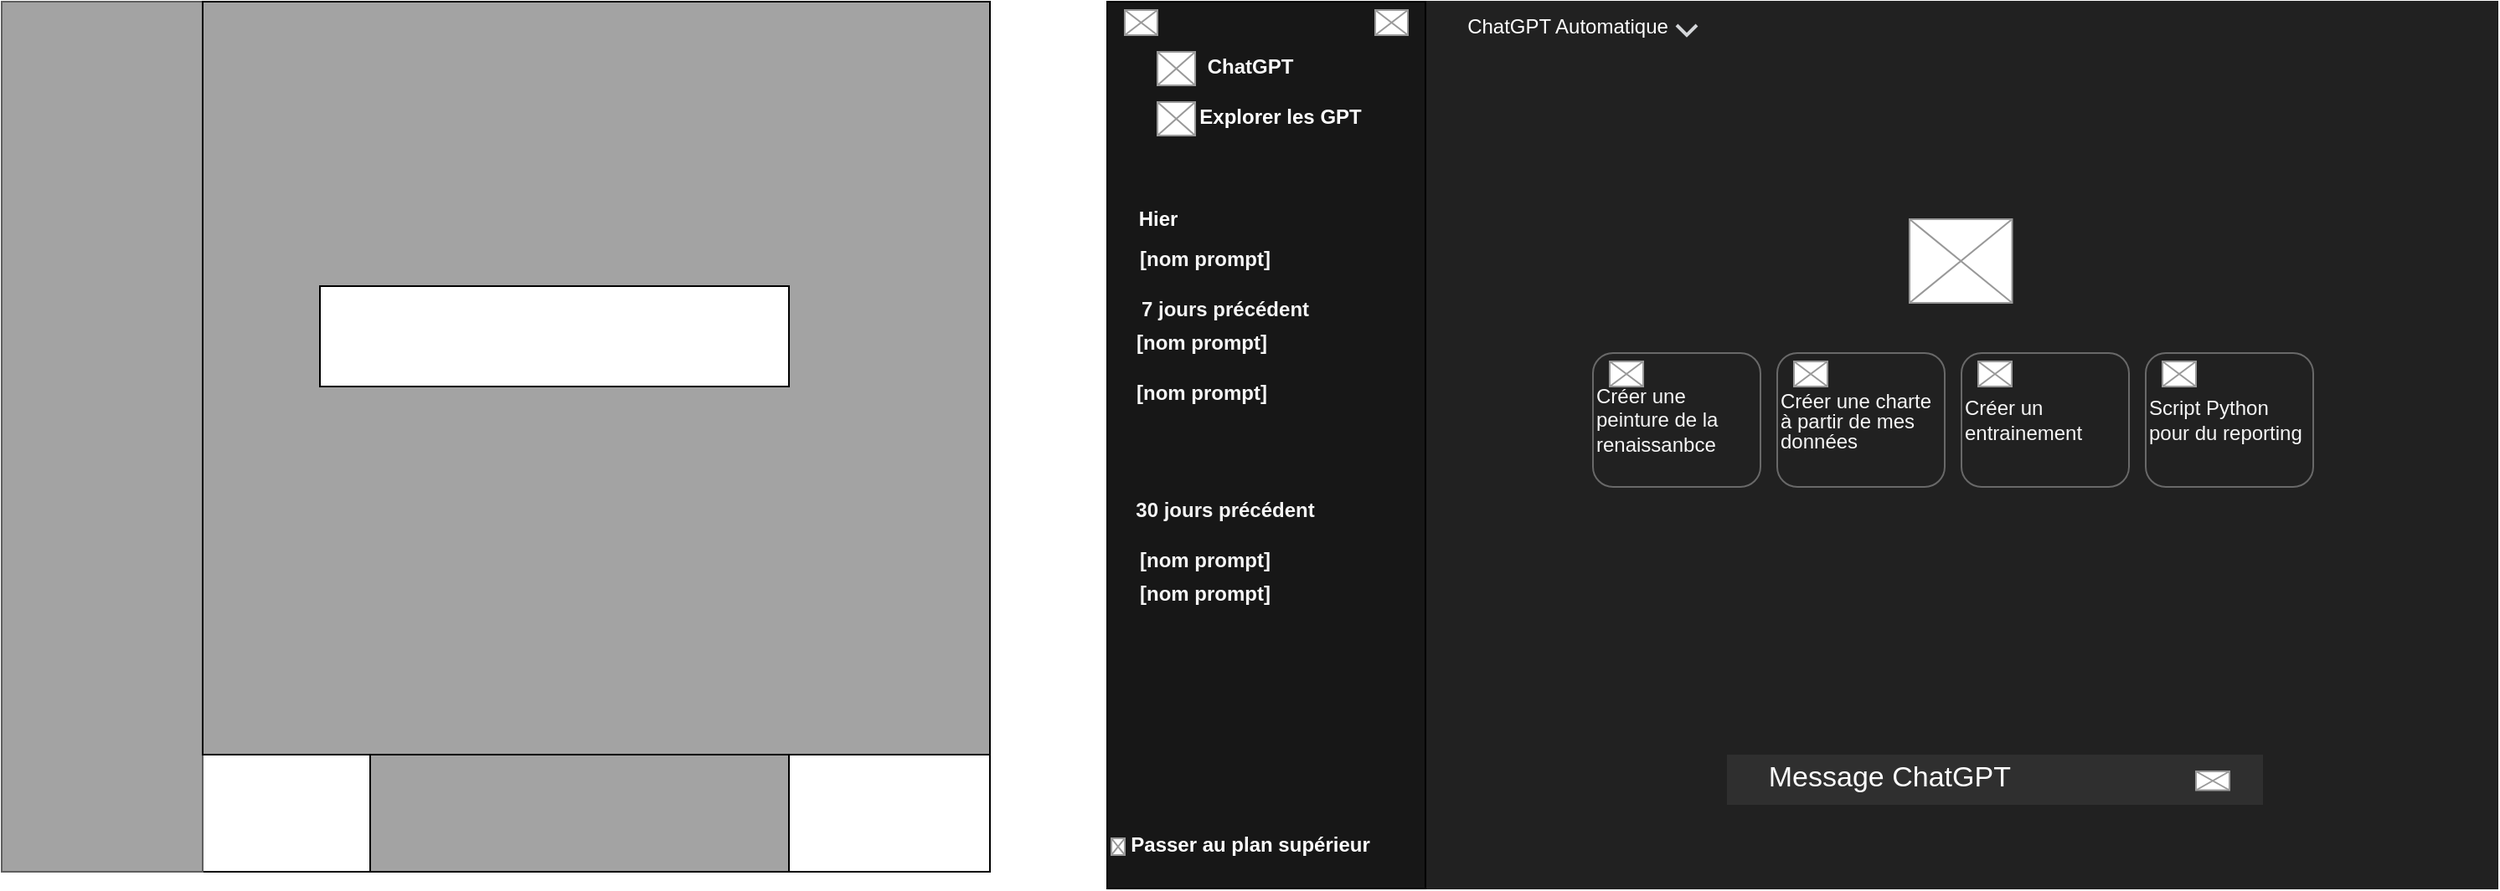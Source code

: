 <mxfile version="24.7.14">
  <diagram name="Page-1" id="EcUvMIolQ7K5YZYkJxHi">
    <mxGraphModel dx="989" dy="566" grid="1" gridSize="10" guides="1" tooltips="1" connect="1" arrows="1" fold="1" page="1" pageScale="1" pageWidth="827" pageHeight="1169" math="0" shadow="0">
      <root>
        <mxCell id="0" />
        <mxCell id="1" parent="0" />
        <mxCell id="Bw7cQ2CIhtzXfJxPUQrJ-1" value="" style="rounded=0;whiteSpace=wrap;html=1;" parent="1" vertex="1">
          <mxGeometry x="40" y="40" width="590" height="520" as="geometry" />
        </mxCell>
        <mxCell id="Bw7cQ2CIhtzXfJxPUQrJ-2" value="" style="rounded=0;whiteSpace=wrap;html=1;strokeColor=#5e5e5e;fillColor=#A3A3A3;" parent="1" vertex="1">
          <mxGeometry x="40" y="40" width="120" height="520" as="geometry" />
        </mxCell>
        <mxCell id="WIPPXPqolnYrMpe3MKUZ-1" value="" style="rounded=0;whiteSpace=wrap;html=1;fillColor=#A3A3A3;" vertex="1" parent="1">
          <mxGeometry x="260" y="490" width="250" height="70" as="geometry" />
        </mxCell>
        <mxCell id="WIPPXPqolnYrMpe3MKUZ-2" value="" style="rounded=0;whiteSpace=wrap;html=1;fillColor=#A3A3A3;" vertex="1" parent="1">
          <mxGeometry x="160" y="40" width="470" height="450" as="geometry" />
        </mxCell>
        <mxCell id="WIPPXPqolnYrMpe3MKUZ-3" value="" style="rounded=0;whiteSpace=wrap;html=1;strokeColor=#212121;fillColor=#212121;" vertex="1" parent="1">
          <mxGeometry x="770" y="40" width="760" height="530" as="geometry" />
        </mxCell>
        <mxCell id="WIPPXPqolnYrMpe3MKUZ-4" value="" style="rounded=0;whiteSpace=wrap;html=1;fillColor=#171717;" vertex="1" parent="1">
          <mxGeometry x="700" y="40" width="190" height="530" as="geometry" />
        </mxCell>
        <mxCell id="WIPPXPqolnYrMpe3MKUZ-7" value="&lt;div&gt;&lt;font color=&quot;#f5f5f5&quot; style=&quot;font-size: 12px;&quot;&gt;7 jours précédent&lt;/font&gt;&lt;/div&gt;" style="text;html=1;fontSize=24;fontStyle=1;verticalAlign=middle;align=center;" vertex="1" parent="1">
          <mxGeometry x="720" y="200" width="100" height="40" as="geometry" />
        </mxCell>
        <mxCell id="WIPPXPqolnYrMpe3MKUZ-8" value="&lt;div style=&quot;font-size: 12px;&quot;&gt;&lt;font style=&quot;font-size: 12px;&quot; color=&quot;#fafafa&quot;&gt;Hier&lt;/font&gt;&lt;/div&gt;" style="text;html=1;fontSize=24;fontStyle=1;verticalAlign=middle;align=center;" vertex="1" parent="1">
          <mxGeometry x="680" y="150" width="100" height="40" as="geometry" />
        </mxCell>
        <mxCell id="WIPPXPqolnYrMpe3MKUZ-9" value="&lt;div&gt;&lt;font color=&quot;#f5f5f5&quot; style=&quot;font-size: 12px;&quot;&gt;30 jours précédent&lt;/font&gt;&lt;/div&gt;" style="text;html=1;fontSize=24;fontStyle=1;verticalAlign=middle;align=center;" vertex="1" parent="1">
          <mxGeometry x="720" y="320" width="100" height="40" as="geometry" />
        </mxCell>
        <mxCell id="WIPPXPqolnYrMpe3MKUZ-10" value="&lt;font style=&quot;font-size: 12px;&quot;&gt;&lt;font color=&quot;#ffffff&quot;&gt;Passer au plan supérieur&lt;/font&gt;&lt;br&gt;&lt;/font&gt;" style="text;html=1;fontSize=24;fontStyle=1;verticalAlign=middle;align=center;" vertex="1" parent="1">
          <mxGeometry x="737" y="520" width="95" height="40" as="geometry" />
        </mxCell>
        <mxCell id="WIPPXPqolnYrMpe3MKUZ-11" value="&lt;font color=&quot;#f7f7f7&quot; style=&quot;font-size: 12px;&quot;&gt;[nom prompt]&lt;br&gt;&lt;/font&gt;" style="text;html=1;fontSize=24;fontStyle=1;verticalAlign=middle;align=center;" vertex="1" parent="1">
          <mxGeometry x="706.25" y="250" width="100" height="40" as="geometry" />
        </mxCell>
        <mxCell id="WIPPXPqolnYrMpe3MKUZ-12" value="&lt;font color=&quot;#f7f7f7&quot; style=&quot;font-size: 12px;&quot;&gt;[nom prompt]&lt;br&gt;&lt;/font&gt;" style="text;html=1;fontSize=24;fontStyle=1;verticalAlign=middle;align=center;" vertex="1" parent="1">
          <mxGeometry x="707.5" y="350" width="100" height="40" as="geometry" />
        </mxCell>
        <mxCell id="WIPPXPqolnYrMpe3MKUZ-14" value="&lt;font color=&quot;#f7f7f7&quot; style=&quot;font-size: 12px;&quot;&gt;[nom prompt]&lt;br&gt;&lt;/font&gt;" style="text;html=1;fontSize=24;fontStyle=1;verticalAlign=middle;align=center;" vertex="1" parent="1">
          <mxGeometry x="707.5" y="370" width="100" height="40" as="geometry" />
        </mxCell>
        <mxCell id="WIPPXPqolnYrMpe3MKUZ-16" value="&lt;font color=&quot;#f7f7f7&quot; style=&quot;font-size: 12px;&quot;&gt;[nom prompt]&lt;br&gt;&lt;/font&gt;" style="text;html=1;fontSize=24;fontStyle=1;verticalAlign=middle;align=center;" vertex="1" parent="1">
          <mxGeometry x="706.25" y="220" width="100" height="40" as="geometry" />
        </mxCell>
        <mxCell id="WIPPXPqolnYrMpe3MKUZ-18" value="&lt;font color=&quot;#f7f7f7&quot; style=&quot;font-size: 12px;&quot;&gt;[nom prompt]&lt;br&gt;&lt;/font&gt;" style="text;html=1;fontSize=24;fontStyle=1;verticalAlign=middle;align=center;rotation=0;" vertex="1" parent="1">
          <mxGeometry x="708.75" y="170" width="97.5" height="40" as="geometry" />
        </mxCell>
        <mxCell id="WIPPXPqolnYrMpe3MKUZ-19" value="&lt;font color=&quot;#fcfcfc&quot;&gt;&amp;nbsp;&amp;nbsp;&amp;nbsp; Message ChatGPT&lt;br&gt;&lt;/font&gt;" style="strokeWidth=1;shadow=0;dashed=0;align=center;html=1;shape=mxgraph.mockup.text.textBox;align=left;fontSize=17;spacingLeft=4;spacingTop=-3;whiteSpace=wrap;mainText=;fillColor=#2F2F2F;strokeColor=none;" vertex="1" parent="1">
          <mxGeometry x="1070" y="490" width="320" height="30" as="geometry" />
        </mxCell>
        <mxCell id="WIPPXPqolnYrMpe3MKUZ-20" value="" style="rounded=0;whiteSpace=wrap;html=1;" vertex="1" parent="1">
          <mxGeometry x="230" y="210" width="280" height="60" as="geometry" />
        </mxCell>
        <mxCell id="WIPPXPqolnYrMpe3MKUZ-21" value="" style="verticalLabelPosition=bottom;shadow=0;dashed=0;align=center;html=1;verticalAlign=top;strokeWidth=1;shape=mxgraph.mockup.graphics.simpleIcon;strokeColor=#999999;" vertex="1" parent="1">
          <mxGeometry x="730" y="70" width="22.5" height="20" as="geometry" />
        </mxCell>
        <mxCell id="WIPPXPqolnYrMpe3MKUZ-26" value="" style="verticalLabelPosition=bottom;shadow=0;dashed=0;align=center;html=1;verticalAlign=top;strokeWidth=1;shape=mxgraph.mockup.graphics.simpleIcon;strokeColor=#999999;" vertex="1" parent="1">
          <mxGeometry x="730" y="100" width="22.5" height="20" as="geometry" />
        </mxCell>
        <mxCell id="WIPPXPqolnYrMpe3MKUZ-27" value="&lt;font color=&quot;#f7f7f7&quot; style=&quot;font-size: 12px;&quot;&gt;ChatGPT&lt;br&gt;&lt;/font&gt;" style="text;html=1;fontSize=24;fontStyle=1;verticalAlign=middle;align=center;rotation=0;" vertex="1" parent="1">
          <mxGeometry x="742" y="70" width="85" height="10" as="geometry" />
        </mxCell>
        <mxCell id="WIPPXPqolnYrMpe3MKUZ-28" value="&lt;font style=&quot;font-size: 12px;&quot; color=&quot;#ffffff&quot;&gt;Explorer les GPT&lt;br&gt;&lt;/font&gt;" style="text;html=1;fontSize=24;fontStyle=1;verticalAlign=middle;align=center;rotation=0;" vertex="1" parent="1">
          <mxGeometry x="760" y="100" width="85" height="10" as="geometry" />
        </mxCell>
        <mxCell id="WIPPXPqolnYrMpe3MKUZ-29" value="" style="verticalLabelPosition=bottom;shadow=0;dashed=0;align=center;html=1;verticalAlign=top;strokeWidth=1;shape=mxgraph.mockup.graphics.simpleIcon;strokeColor=#999999;" vertex="1" parent="1">
          <mxGeometry x="1179" y="170" width="61.25" height="50" as="geometry" />
        </mxCell>
        <mxCell id="WIPPXPqolnYrMpe3MKUZ-33" value="" style="verticalLabelPosition=bottom;shadow=0;dashed=0;align=center;html=1;verticalAlign=top;strokeWidth=1;shape=mxgraph.mockup.graphics.simpleIcon;strokeColor=#999999;" vertex="1" parent="1">
          <mxGeometry x="1350" y="500" width="20" height="11.25" as="geometry" />
        </mxCell>
        <mxCell id="WIPPXPqolnYrMpe3MKUZ-35" value="" style="verticalLabelPosition=bottom;shadow=0;dashed=0;align=center;html=1;verticalAlign=top;strokeWidth=1;shape=mxgraph.mockup.graphics.simpleIcon;strokeColor=#999999;" vertex="1" parent="1">
          <mxGeometry x="702.5" y="540" width="8" height="10" as="geometry" />
        </mxCell>
        <mxCell id="WIPPXPqolnYrMpe3MKUZ-36" value="&lt;font color=&quot;#ffffff&quot;&gt;ChatGPT Automatique&lt;br&gt;&lt;/font&gt;" style="text;html=1;align=center;verticalAlign=middle;whiteSpace=wrap;rounded=0;" vertex="1" parent="1">
          <mxGeometry x="870" y="40" width="210" height="30" as="geometry" />
        </mxCell>
        <mxCell id="WIPPXPqolnYrMpe3MKUZ-37" value="&lt;div align=&quot;left&quot;&gt;&lt;font color=&quot;#f7f7f7&quot;&gt;Créer une peinture de la renaissanbce&lt;/font&gt;&lt;/div&gt;" style="rounded=1;whiteSpace=wrap;html=1;fillColor=#212121;align=left;strokeColor=#696969;" vertex="1" parent="1">
          <mxGeometry x="990" y="250" width="100" height="80" as="geometry" />
        </mxCell>
        <mxCell id="WIPPXPqolnYrMpe3MKUZ-38" value="" style="verticalLabelPosition=bottom;shadow=0;dashed=0;align=center;html=1;verticalAlign=top;strokeWidth=1;shape=mxgraph.mockup.graphics.simpleIcon;strokeColor=#999999;" vertex="1" parent="1">
          <mxGeometry x="1000" y="255" width="20" height="15" as="geometry" />
        </mxCell>
        <mxCell id="WIPPXPqolnYrMpe3MKUZ-39" value="&lt;p style=&quot;line-height: 120%;&quot;&gt;&lt;/p&gt;&lt;div style=&quot;line-height: 100%;&quot; align=&quot;left&quot;&gt;&lt;font color=&quot;#f7f7f7&quot;&gt;Créer une charte à partir de mes données&lt;br&gt;&lt;/font&gt;&lt;/div&gt;&lt;p&gt;&lt;/p&gt;" style="rounded=1;whiteSpace=wrap;html=1;fillColor=#212121;align=left;strokeColor=#696969;" vertex="1" parent="1">
          <mxGeometry x="1100" y="250" width="100" height="80" as="geometry" />
        </mxCell>
        <mxCell id="WIPPXPqolnYrMpe3MKUZ-40" value="&lt;div align=&quot;left&quot;&gt;&lt;font color=&quot;#f7f7f7&quot;&gt;Créer un entrainement&lt;br&gt;&lt;/font&gt;&lt;/div&gt;" style="rounded=1;whiteSpace=wrap;html=1;fillColor=#212121;align=left;strokeColor=#696969;" vertex="1" parent="1">
          <mxGeometry x="1210" y="250" width="100" height="80" as="geometry" />
        </mxCell>
        <mxCell id="WIPPXPqolnYrMpe3MKUZ-41" value="&lt;div align=&quot;left&quot;&gt;&lt;font color=&quot;#f7f7f7&quot;&gt;Script Python pour du reporting&lt;br&gt;&lt;/font&gt;&lt;/div&gt;" style="rounded=1;whiteSpace=wrap;html=1;fillColor=#212121;align=left;strokeColor=#696969;" vertex="1" parent="1">
          <mxGeometry x="1320" y="250" width="100" height="80" as="geometry" />
        </mxCell>
        <mxCell id="WIPPXPqolnYrMpe3MKUZ-42" value="" style="verticalLabelPosition=bottom;shadow=0;dashed=0;align=center;html=1;verticalAlign=top;strokeWidth=1;shape=mxgraph.mockup.graphics.simpleIcon;strokeColor=#999999;" vertex="1" parent="1">
          <mxGeometry x="1330" y="255" width="20" height="15" as="geometry" />
        </mxCell>
        <mxCell id="WIPPXPqolnYrMpe3MKUZ-43" value="" style="verticalLabelPosition=bottom;shadow=0;dashed=0;align=center;html=1;verticalAlign=top;strokeWidth=1;shape=mxgraph.mockup.graphics.simpleIcon;strokeColor=#999999;" vertex="1" parent="1">
          <mxGeometry x="1220" y="255" width="20" height="15" as="geometry" />
        </mxCell>
        <mxCell id="WIPPXPqolnYrMpe3MKUZ-44" value="" style="verticalLabelPosition=bottom;shadow=0;dashed=0;align=center;html=1;verticalAlign=top;strokeWidth=1;shape=mxgraph.mockup.graphics.simpleIcon;strokeColor=#999999;" vertex="1" parent="1">
          <mxGeometry x="1110" y="255" width="20" height="15" as="geometry" />
        </mxCell>
        <mxCell id="WIPPXPqolnYrMpe3MKUZ-46" value="" style="verticalLabelPosition=bottom;shadow=0;dashed=0;align=center;html=1;verticalAlign=top;strokeWidth=1;shape=mxgraph.mockup.graphics.simpleIcon;strokeColor=#999999;" vertex="1" parent="1">
          <mxGeometry x="710.5" y="45" width="19.5" height="15" as="geometry" />
        </mxCell>
        <mxCell id="WIPPXPqolnYrMpe3MKUZ-47" value="" style="verticalLabelPosition=bottom;shadow=0;dashed=0;align=center;html=1;verticalAlign=top;strokeWidth=1;shape=mxgraph.mockup.graphics.simpleIcon;strokeColor=#999999;" vertex="1" parent="1">
          <mxGeometry x="860" y="45" width="19.5" height="15" as="geometry" />
        </mxCell>
        <mxCell id="WIPPXPqolnYrMpe3MKUZ-49" value="" style="html=1;verticalLabelPosition=bottom;labelBackgroundColor=#ffffff;verticalAlign=top;shadow=0;dashed=0;strokeWidth=2;shape=mxgraph.ios7.misc.down;strokeColor=#D4D6D9;" vertex="1" parent="1">
          <mxGeometry x="1040" y="54" width="12" height="6" as="geometry" />
        </mxCell>
        <mxCell id="WIPPXPqolnYrMpe3MKUZ-50" value="" style="shape=image;html=1;verticalAlign=top;verticalLabelPosition=bottom;labelBackgroundColor=#ffffff;imageAspect=0;aspect=fixed;image=https://cdn1.iconfinder.com/data/icons/bootstrap-vol-3/16/paperclip-128.png;direction=east;flipH=1;imageBorder=none;imageBackground=none;align=left;fontColor=#FFFFFF;" vertex="1" parent="1">
          <mxGeometry x="1050" y="480" width="50" height="50" as="geometry" />
        </mxCell>
      </root>
    </mxGraphModel>
  </diagram>
</mxfile>
